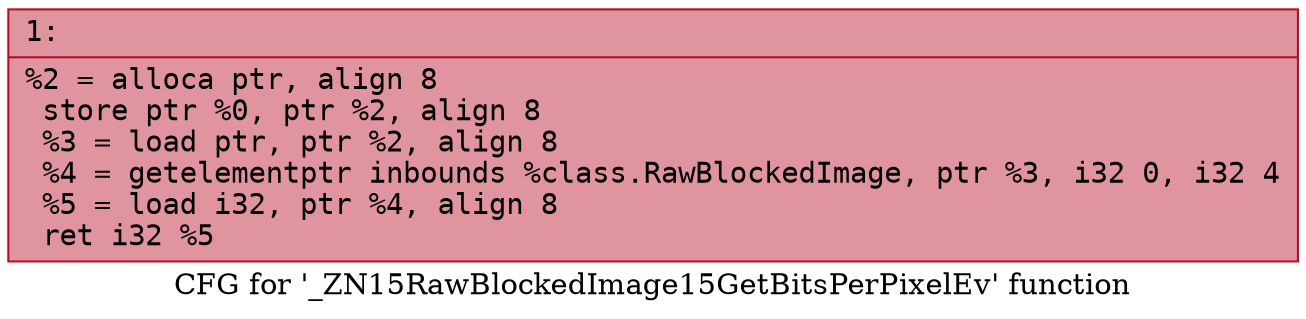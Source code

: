 digraph "CFG for '_ZN15RawBlockedImage15GetBitsPerPixelEv' function" {
	label="CFG for '_ZN15RawBlockedImage15GetBitsPerPixelEv' function";

	Node0x6000016bc730 [shape=record,color="#b70d28ff", style=filled, fillcolor="#b70d2870" fontname="Courier",label="{1:\l|  %2 = alloca ptr, align 8\l  store ptr %0, ptr %2, align 8\l  %3 = load ptr, ptr %2, align 8\l  %4 = getelementptr inbounds %class.RawBlockedImage, ptr %3, i32 0, i32 4\l  %5 = load i32, ptr %4, align 8\l  ret i32 %5\l}"];
}
